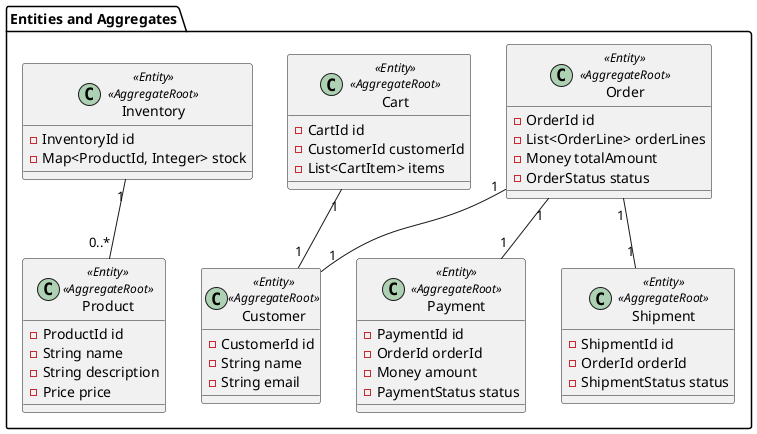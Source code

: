 @startuml E-commerce Domain Model Aggregates

' Entities and Aggregates
package "Entities and Aggregates" {
    class Order <<Entity>> <<AggregateRoot>> {
        - OrderId id
        - List<OrderLine> orderLines
        - Money totalAmount
        - OrderStatus status
    }

    class Customer <<Entity>> <<AggregateRoot>> {
        - CustomerId id
        - String name
        - String email
    }

    class Product <<Entity>> <<AggregateRoot>> {
        - ProductId id
        - String name
        - String description
        - Price price
    }

    class Inventory <<Entity>> <<AggregateRoot>> {
        - InventoryId id
        - Map<ProductId, Integer> stock
    }

    class Cart <<Entity>> <<AggregateRoot>> {
        - CartId id
        - CustomerId customerId
        - List<CartItem> items
    }

    class Payment <<Entity>> <<AggregateRoot>> {
        - PaymentId id
        - OrderId orderId
        - Money amount
        - PaymentStatus status
    }

    class Shipment <<Entity>> <<AggregateRoot>> {
        - ShipmentId id
        - OrderId orderId
        - ShipmentStatus status
    }
}

' Relationships
Order "1" -- "1" Customer
Order "1" -- "1" Payment
Order "1" -- "1" Shipment

Cart "1" -- "1" Customer

Inventory "1" -- "0..*" Product

@enduml
